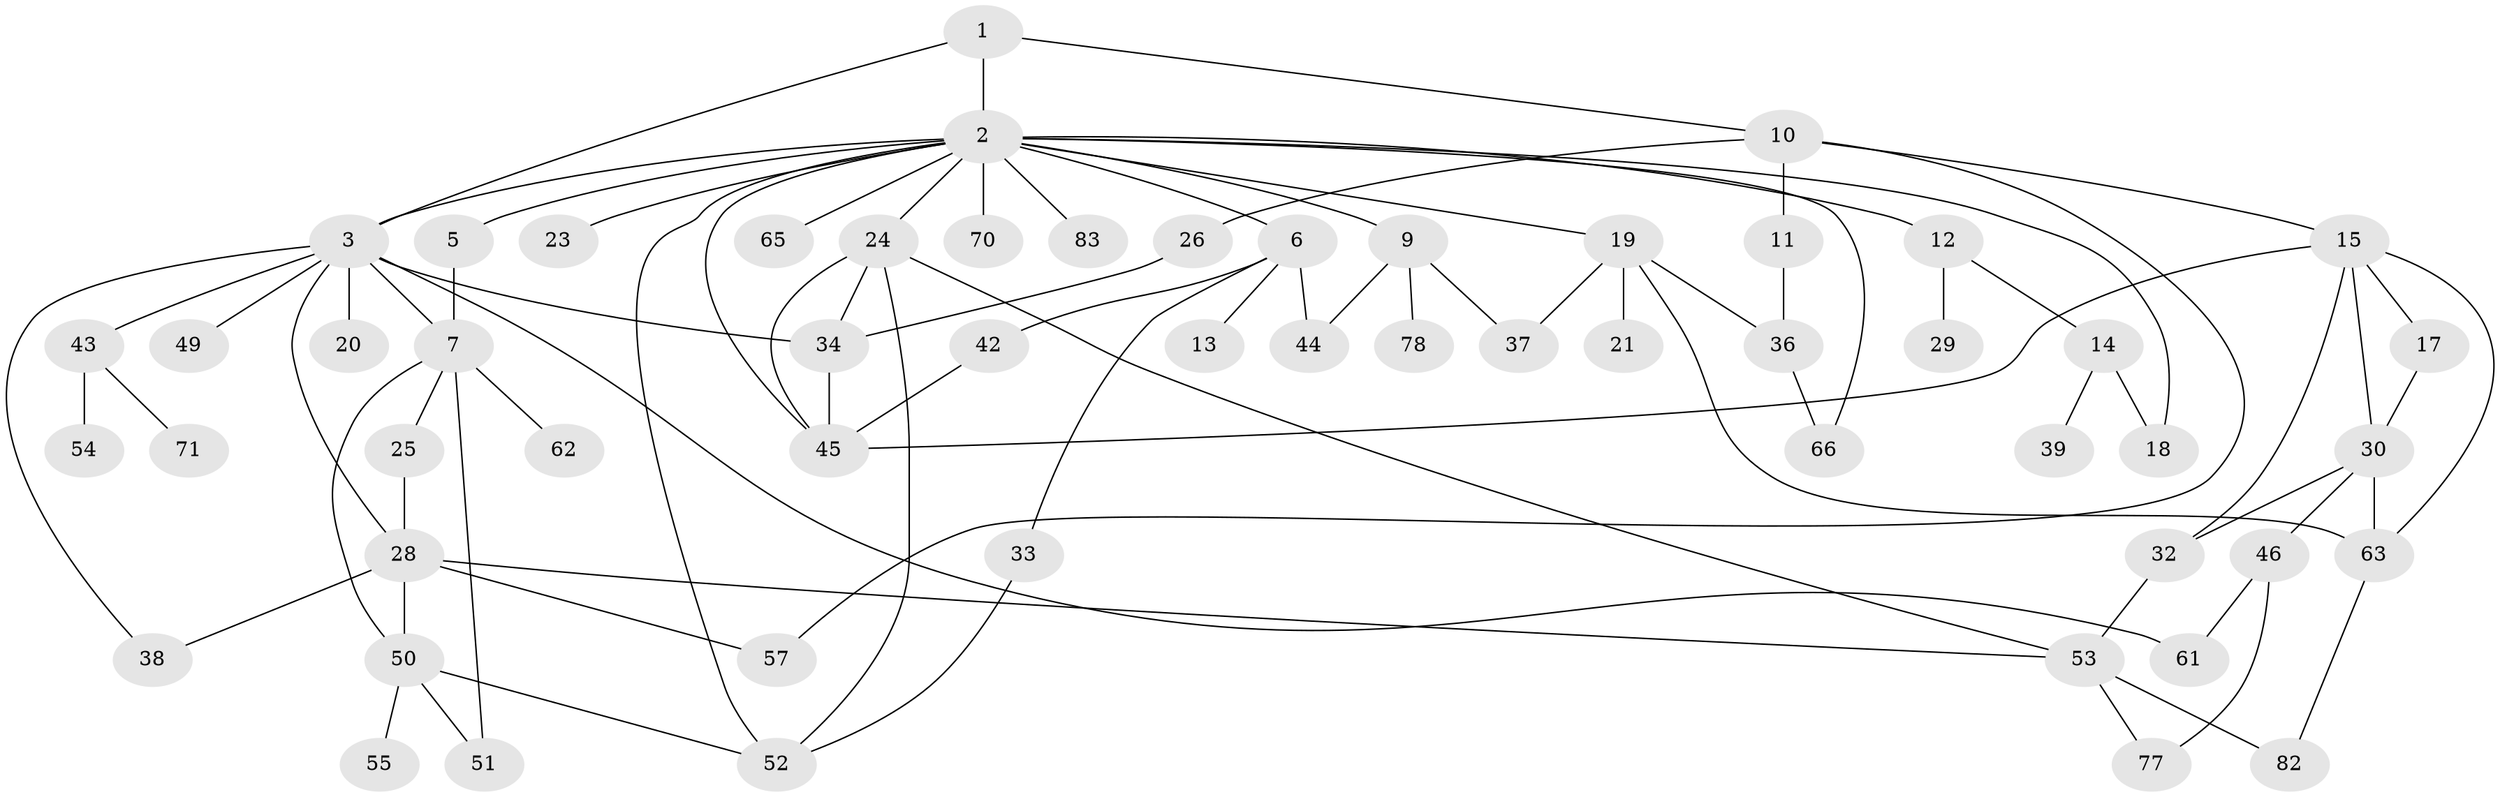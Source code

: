 // original degree distribution, {3: 0.1686746987951807, 9: 0.024096385542168676, 7: 0.012048192771084338, 5: 0.07228915662650602, 4: 0.0963855421686747, 2: 0.3614457831325301, 6: 0.03614457831325301, 1: 0.2289156626506024}
// Generated by graph-tools (version 1.1) at 2025/41/03/06/25 10:41:31]
// undirected, 56 vertices, 85 edges
graph export_dot {
graph [start="1"]
  node [color=gray90,style=filled];
  1;
  2 [super="+4"];
  3 [super="+35"];
  5 [super="+72"];
  6 [super="+8"];
  7 [super="+40"];
  9 [super="+22"];
  10 [super="+16"];
  11;
  12;
  13 [super="+81"];
  14 [super="+27"];
  15 [super="+41"];
  17;
  18 [super="+64"];
  19 [super="+68"];
  20;
  21;
  23 [super="+56"];
  24 [super="+47"];
  25;
  26;
  28 [super="+80"];
  29;
  30 [super="+31"];
  32;
  33;
  34 [super="+76"];
  36 [super="+59"];
  37;
  38;
  39;
  42;
  43 [super="+60"];
  44;
  45 [super="+48"];
  46 [super="+69"];
  49 [super="+75"];
  50 [super="+79"];
  51;
  52 [super="+67"];
  53 [super="+58"];
  54;
  55;
  57;
  61 [super="+73"];
  62;
  63 [super="+74"];
  65;
  66;
  70;
  71;
  77;
  78;
  82;
  83;
  1 -- 2;
  1 -- 3;
  1 -- 10;
  2 -- 5;
  2 -- 6;
  2 -- 9;
  2 -- 24;
  2 -- 45;
  2 -- 3;
  2 -- 65;
  2 -- 66;
  2 -- 70;
  2 -- 12;
  2 -- 18;
  2 -- 19;
  2 -- 83;
  2 -- 23;
  2 -- 52;
  3 -- 20;
  3 -- 38;
  3 -- 43;
  3 -- 49;
  3 -- 28;
  3 -- 61;
  3 -- 7;
  3 -- 34;
  5 -- 7;
  6 -- 13;
  6 -- 33;
  6 -- 42;
  6 -- 44;
  7 -- 25;
  7 -- 51;
  7 -- 50;
  7 -- 62;
  9 -- 44;
  9 -- 37;
  9 -- 78;
  10 -- 11;
  10 -- 15;
  10 -- 26;
  10 -- 57;
  11 -- 36;
  12 -- 14;
  12 -- 29;
  14 -- 39;
  14 -- 18;
  15 -- 17;
  15 -- 30 [weight=2];
  15 -- 32;
  15 -- 63;
  15 -- 45;
  17 -- 30;
  19 -- 21;
  19 -- 37;
  19 -- 36;
  19 -- 63;
  24 -- 34;
  24 -- 53;
  24 -- 45;
  24 -- 52;
  25 -- 28;
  26 -- 34;
  28 -- 50;
  28 -- 57;
  28 -- 53;
  28 -- 38;
  30 -- 32;
  30 -- 46;
  30 -- 63;
  32 -- 53;
  33 -- 52;
  34 -- 45;
  36 -- 66;
  42 -- 45;
  43 -- 54;
  43 -- 71;
  46 -- 61;
  46 -- 77;
  50 -- 55;
  50 -- 51;
  50 -- 52;
  53 -- 77;
  53 -- 82;
  63 -- 82;
}

